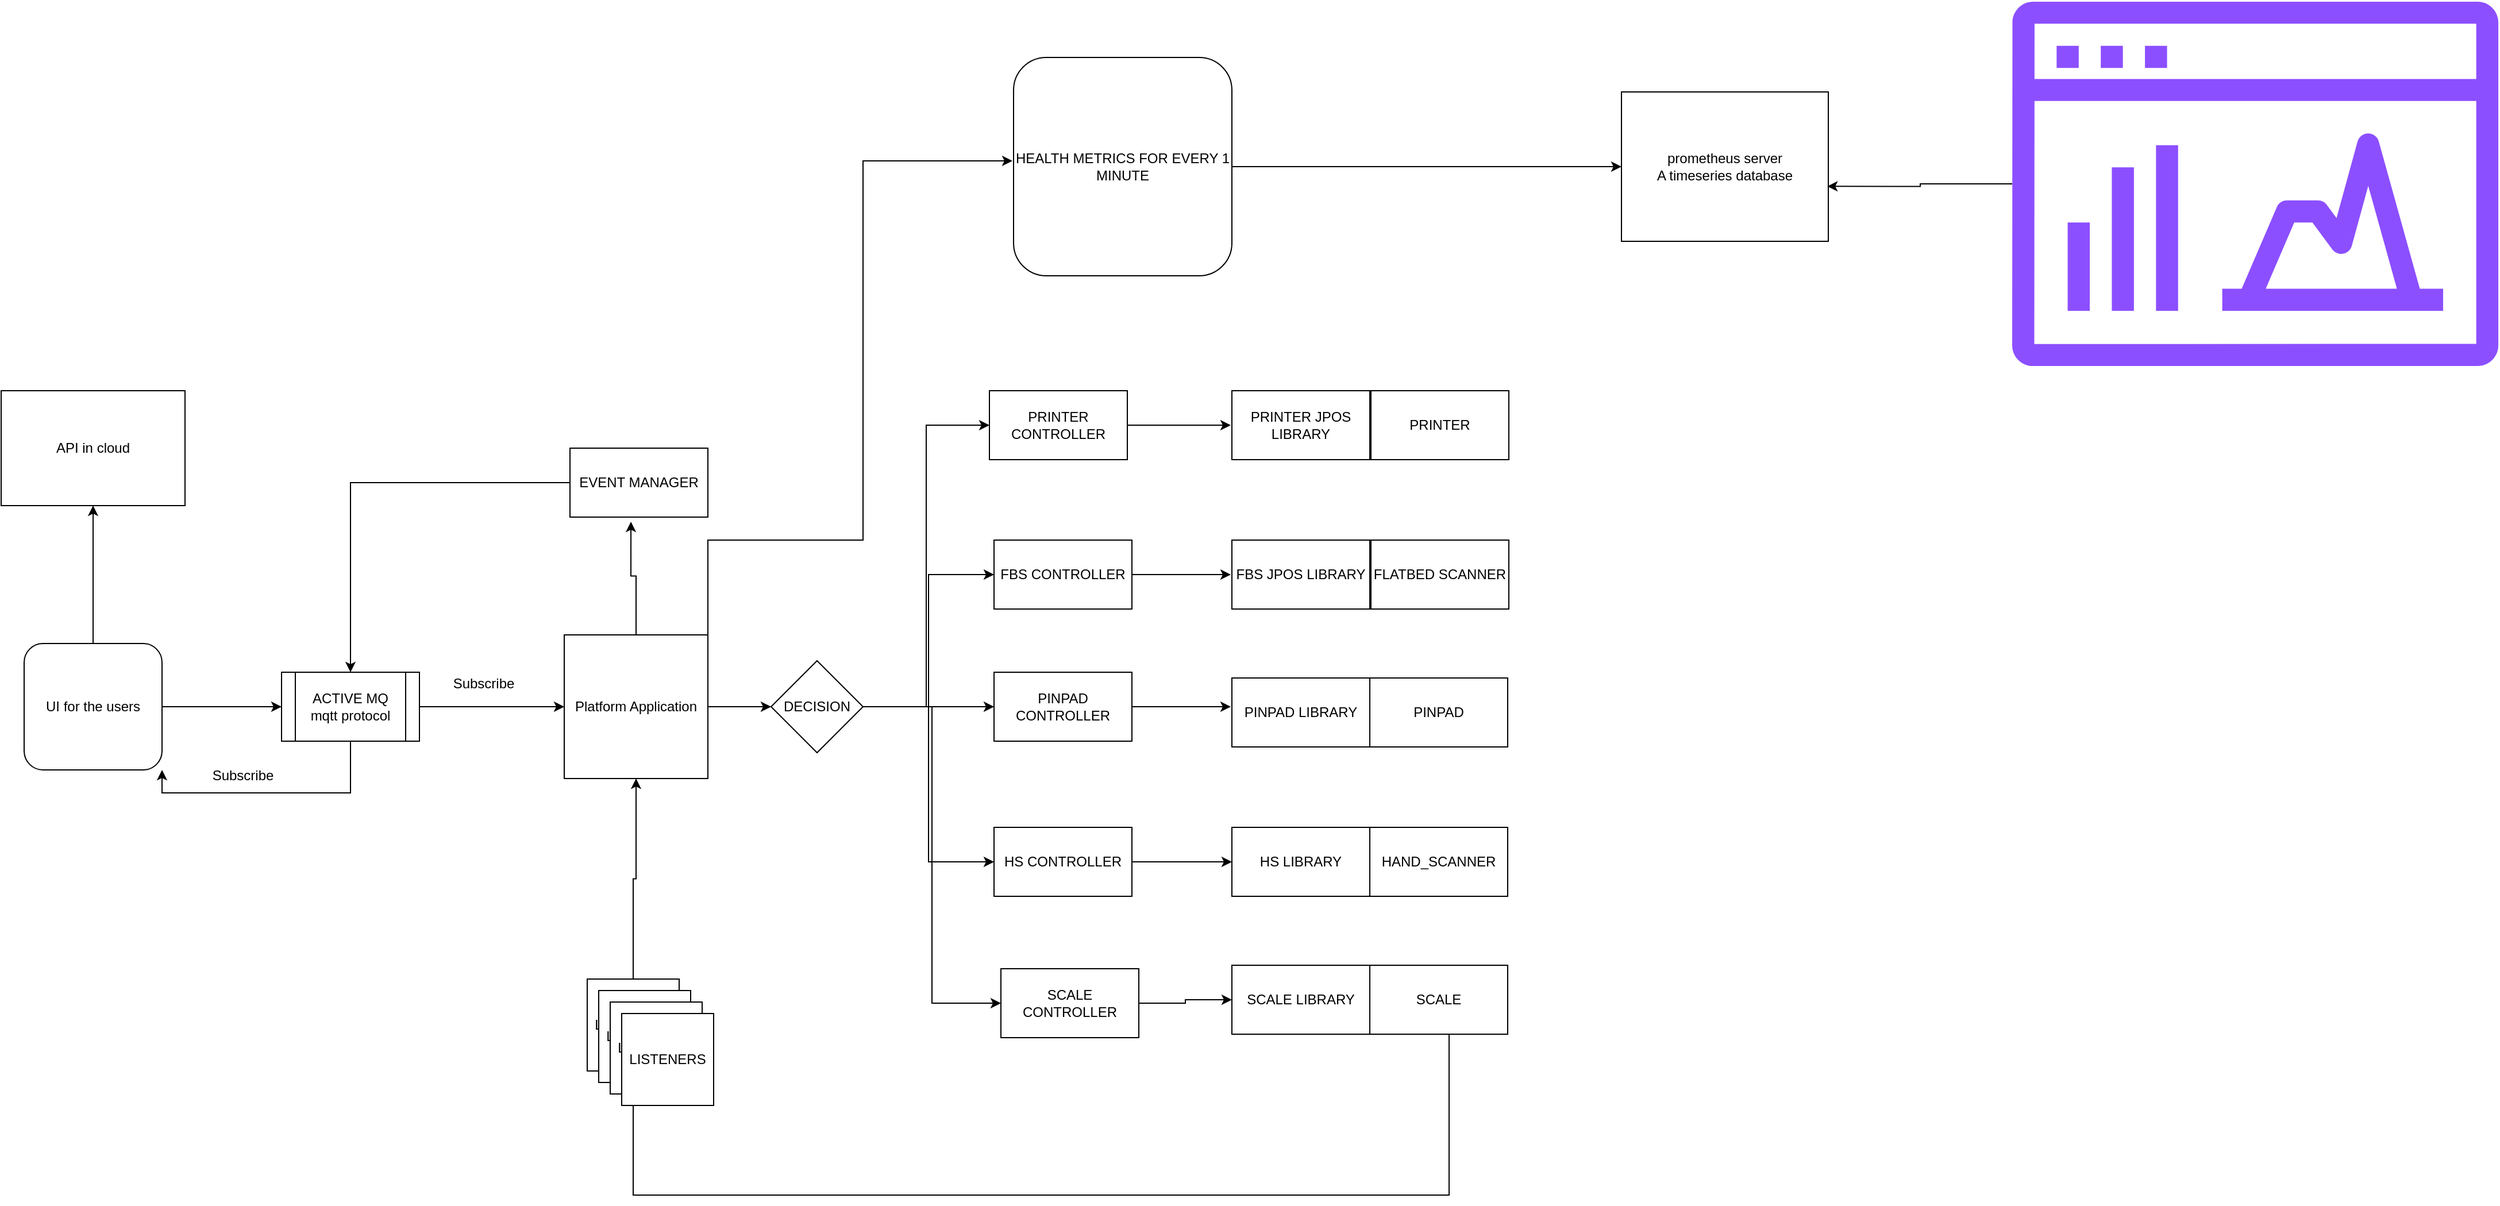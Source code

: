 <mxfile version="26.0.16">
  <diagram name="Page-1" id="nSmsi1j3GvldzIcnbuS9">
    <mxGraphModel dx="3180" dy="2936" grid="1" gridSize="10" guides="1" tooltips="1" connect="1" arrows="1" fold="1" page="1" pageScale="1" pageWidth="827" pageHeight="1169" math="0" shadow="0">
      <root>
        <mxCell id="0" />
        <mxCell id="1" parent="0" />
        <mxCell id="aGtyqD2hUkPDcmWUWlVZ-6" style="edgeStyle=orthogonalEdgeStyle;rounded=0;orthogonalLoop=1;jettySize=auto;html=1;entryX=0;entryY=0.5;entryDx=0;entryDy=0;" edge="1" parent="1" source="aGtyqD2hUkPDcmWUWlVZ-1" target="aGtyqD2hUkPDcmWUWlVZ-7">
          <mxGeometry relative="1" as="geometry">
            <mxPoint x="400" y="235" as="targetPoint" />
          </mxGeometry>
        </mxCell>
        <mxCell id="aGtyqD2hUkPDcmWUWlVZ-1" value="UI for the users" style="rounded=1;whiteSpace=wrap;html=1;" vertex="1" parent="1">
          <mxGeometry x="190" y="180" width="120" height="110" as="geometry" />
        </mxCell>
        <mxCell id="aGtyqD2hUkPDcmWUWlVZ-2" value="" style="endArrow=classic;html=1;rounded=0;exitX=0.5;exitY=0;exitDx=0;exitDy=0;entryX=0.5;entryY=1;entryDx=0;entryDy=0;" edge="1" parent="1" source="aGtyqD2hUkPDcmWUWlVZ-1" target="aGtyqD2hUkPDcmWUWlVZ-3">
          <mxGeometry width="50" height="50" relative="1" as="geometry">
            <mxPoint x="260" y="150" as="sourcePoint" />
            <mxPoint x="250" y="70" as="targetPoint" />
          </mxGeometry>
        </mxCell>
        <mxCell id="aGtyqD2hUkPDcmWUWlVZ-3" value="API in cloud" style="rounded=0;whiteSpace=wrap;html=1;" vertex="1" parent="1">
          <mxGeometry x="170" y="-40" width="160" height="100" as="geometry" />
        </mxCell>
        <mxCell id="aGtyqD2hUkPDcmWUWlVZ-10" style="edgeStyle=orthogonalEdgeStyle;rounded=0;orthogonalLoop=1;jettySize=auto;html=1;" edge="1" parent="1" source="aGtyqD2hUkPDcmWUWlVZ-7">
          <mxGeometry relative="1" as="geometry">
            <mxPoint x="660" y="235" as="targetPoint" />
          </mxGeometry>
        </mxCell>
        <mxCell id="aGtyqD2hUkPDcmWUWlVZ-50" style="edgeStyle=orthogonalEdgeStyle;rounded=0;orthogonalLoop=1;jettySize=auto;html=1;exitX=0.5;exitY=1;exitDx=0;exitDy=0;entryX=1;entryY=1;entryDx=0;entryDy=0;" edge="1" parent="1" source="aGtyqD2hUkPDcmWUWlVZ-7" target="aGtyqD2hUkPDcmWUWlVZ-1">
          <mxGeometry relative="1" as="geometry" />
        </mxCell>
        <mxCell id="aGtyqD2hUkPDcmWUWlVZ-7" value="ACTIVE MQ&lt;br&gt;mqtt protocol" style="shape=process;whiteSpace=wrap;html=1;backgroundOutline=1;" vertex="1" parent="1">
          <mxGeometry x="414" y="205" width="120" height="60" as="geometry" />
        </mxCell>
        <mxCell id="aGtyqD2hUkPDcmWUWlVZ-11" value="Subscribe" style="text;html=1;align=center;verticalAlign=middle;whiteSpace=wrap;rounded=0;" vertex="1" parent="1">
          <mxGeometry x="560" y="200" width="60" height="30" as="geometry" />
        </mxCell>
        <mxCell id="aGtyqD2hUkPDcmWUWlVZ-30" style="edgeStyle=orthogonalEdgeStyle;rounded=0;orthogonalLoop=1;jettySize=auto;html=1;entryX=0;entryY=0.5;entryDx=0;entryDy=0;" edge="1" parent="1" source="aGtyqD2hUkPDcmWUWlVZ-12" target="aGtyqD2hUkPDcmWUWlVZ-29">
          <mxGeometry relative="1" as="geometry" />
        </mxCell>
        <mxCell id="aGtyqD2hUkPDcmWUWlVZ-47" style="edgeStyle=orthogonalEdgeStyle;rounded=0;orthogonalLoop=1;jettySize=auto;html=1;entryX=0.442;entryY=1.067;entryDx=0;entryDy=0;entryPerimeter=0;" edge="1" parent="1" source="aGtyqD2hUkPDcmWUWlVZ-12" target="aGtyqD2hUkPDcmWUWlVZ-48">
          <mxGeometry relative="1" as="geometry">
            <mxPoint x="722.5" y="100" as="targetPoint" />
          </mxGeometry>
        </mxCell>
        <mxCell id="aGtyqD2hUkPDcmWUWlVZ-52" style="edgeStyle=orthogonalEdgeStyle;rounded=0;orthogonalLoop=1;jettySize=auto;html=1;exitX=1;exitY=0;exitDx=0;exitDy=0;" edge="1" parent="1" source="aGtyqD2hUkPDcmWUWlVZ-12">
          <mxGeometry relative="1" as="geometry">
            <mxPoint x="1050" y="-240" as="targetPoint" />
            <Array as="points">
              <mxPoint x="785" y="90" />
              <mxPoint x="920" y="90" />
              <mxPoint x="920" y="-240" />
            </Array>
          </mxGeometry>
        </mxCell>
        <mxCell id="aGtyqD2hUkPDcmWUWlVZ-12" value="Platform Application" style="whiteSpace=wrap;html=1;aspect=fixed;" vertex="1" parent="1">
          <mxGeometry x="660" y="172.5" width="125" height="125" as="geometry" />
        </mxCell>
        <mxCell id="aGtyqD2hUkPDcmWUWlVZ-23" value="" style="group" vertex="1" connectable="0" parent="1">
          <mxGeometry x="1241" y="-40" width="241" height="560" as="geometry" />
        </mxCell>
        <mxCell id="aGtyqD2hUkPDcmWUWlVZ-13" value="PRINTER" style="rounded=0;whiteSpace=wrap;html=1;" vertex="1" parent="aGtyqD2hUkPDcmWUWlVZ-23">
          <mxGeometry x="121" width="120" height="60" as="geometry" />
        </mxCell>
        <mxCell id="aGtyqD2hUkPDcmWUWlVZ-14" value="FLATBED SCANNER" style="rounded=0;whiteSpace=wrap;html=1;" vertex="1" parent="aGtyqD2hUkPDcmWUWlVZ-23">
          <mxGeometry x="121" y="130" width="120" height="60" as="geometry" />
        </mxCell>
        <mxCell id="aGtyqD2hUkPDcmWUWlVZ-15" value="PINPAD" style="rounded=0;whiteSpace=wrap;html=1;" vertex="1" parent="aGtyqD2hUkPDcmWUWlVZ-23">
          <mxGeometry x="120" y="250" width="120" height="60" as="geometry" />
        </mxCell>
        <mxCell id="aGtyqD2hUkPDcmWUWlVZ-16" value="HAND_SCANNER" style="rounded=0;whiteSpace=wrap;html=1;" vertex="1" parent="aGtyqD2hUkPDcmWUWlVZ-23">
          <mxGeometry x="120" y="380" width="120" height="60" as="geometry" />
        </mxCell>
        <mxCell id="aGtyqD2hUkPDcmWUWlVZ-17" value="SCALE" style="rounded=0;whiteSpace=wrap;html=1;" vertex="1" parent="aGtyqD2hUkPDcmWUWlVZ-23">
          <mxGeometry x="120" y="500" width="120" height="60" as="geometry" />
        </mxCell>
        <mxCell id="aGtyqD2hUkPDcmWUWlVZ-18" value="PRINTER JPOS LIBRARY" style="rounded=0;whiteSpace=wrap;html=1;" vertex="1" parent="aGtyqD2hUkPDcmWUWlVZ-23">
          <mxGeometry width="120" height="60" as="geometry" />
        </mxCell>
        <mxCell id="aGtyqD2hUkPDcmWUWlVZ-19" value="FBS JPOS LIBRARY" style="rounded=0;whiteSpace=wrap;html=1;" vertex="1" parent="aGtyqD2hUkPDcmWUWlVZ-23">
          <mxGeometry y="130" width="120" height="60" as="geometry" />
        </mxCell>
        <mxCell id="aGtyqD2hUkPDcmWUWlVZ-20" value="PINPAD LIBRARY" style="rounded=0;whiteSpace=wrap;html=1;" vertex="1" parent="aGtyqD2hUkPDcmWUWlVZ-23">
          <mxGeometry y="250" width="120" height="60" as="geometry" />
        </mxCell>
        <mxCell id="aGtyqD2hUkPDcmWUWlVZ-21" value="HS LIBRARY" style="rounded=0;whiteSpace=wrap;html=1;" vertex="1" parent="aGtyqD2hUkPDcmWUWlVZ-23">
          <mxGeometry y="380" width="120" height="60" as="geometry" />
        </mxCell>
        <mxCell id="aGtyqD2hUkPDcmWUWlVZ-22" value="SCALE LIBRARY" style="rounded=0;whiteSpace=wrap;html=1;" vertex="1" parent="aGtyqD2hUkPDcmWUWlVZ-23">
          <mxGeometry y="500" width="120" height="60" as="geometry" />
        </mxCell>
        <mxCell id="aGtyqD2hUkPDcmWUWlVZ-36" style="edgeStyle=orthogonalEdgeStyle;rounded=0;orthogonalLoop=1;jettySize=auto;html=1;" edge="1" parent="1" source="aGtyqD2hUkPDcmWUWlVZ-24">
          <mxGeometry relative="1" as="geometry">
            <mxPoint x="1240" y="-10" as="targetPoint" />
          </mxGeometry>
        </mxCell>
        <mxCell id="aGtyqD2hUkPDcmWUWlVZ-24" value="PRINTER CONTROLLER" style="rounded=0;whiteSpace=wrap;html=1;" vertex="1" parent="1">
          <mxGeometry x="1030" y="-40" width="120" height="60" as="geometry" />
        </mxCell>
        <mxCell id="aGtyqD2hUkPDcmWUWlVZ-37" style="edgeStyle=orthogonalEdgeStyle;rounded=0;orthogonalLoop=1;jettySize=auto;html=1;" edge="1" parent="1" source="aGtyqD2hUkPDcmWUWlVZ-25">
          <mxGeometry relative="1" as="geometry">
            <mxPoint x="1240" y="120" as="targetPoint" />
          </mxGeometry>
        </mxCell>
        <mxCell id="aGtyqD2hUkPDcmWUWlVZ-25" value="FBS CONTROLLER" style="rounded=0;whiteSpace=wrap;html=1;" vertex="1" parent="1">
          <mxGeometry x="1034" y="90" width="120" height="60" as="geometry" />
        </mxCell>
        <mxCell id="aGtyqD2hUkPDcmWUWlVZ-38" style="edgeStyle=orthogonalEdgeStyle;rounded=0;orthogonalLoop=1;jettySize=auto;html=1;" edge="1" parent="1" source="aGtyqD2hUkPDcmWUWlVZ-26">
          <mxGeometry relative="1" as="geometry">
            <mxPoint x="1240" y="235" as="targetPoint" />
          </mxGeometry>
        </mxCell>
        <mxCell id="aGtyqD2hUkPDcmWUWlVZ-26" value="PINPAD CONTROLLER" style="rounded=0;whiteSpace=wrap;html=1;" vertex="1" parent="1">
          <mxGeometry x="1034" y="205" width="120" height="60" as="geometry" />
        </mxCell>
        <mxCell id="aGtyqD2hUkPDcmWUWlVZ-39" style="edgeStyle=orthogonalEdgeStyle;rounded=0;orthogonalLoop=1;jettySize=auto;html=1;entryX=0;entryY=0.5;entryDx=0;entryDy=0;" edge="1" parent="1" source="aGtyqD2hUkPDcmWUWlVZ-27" target="aGtyqD2hUkPDcmWUWlVZ-21">
          <mxGeometry relative="1" as="geometry" />
        </mxCell>
        <mxCell id="aGtyqD2hUkPDcmWUWlVZ-27" value="HS CONTROLLER" style="rounded=0;whiteSpace=wrap;html=1;" vertex="1" parent="1">
          <mxGeometry x="1034" y="340" width="120" height="60" as="geometry" />
        </mxCell>
        <mxCell id="aGtyqD2hUkPDcmWUWlVZ-40" style="edgeStyle=orthogonalEdgeStyle;rounded=0;orthogonalLoop=1;jettySize=auto;html=1;entryX=0;entryY=0.5;entryDx=0;entryDy=0;" edge="1" parent="1" source="aGtyqD2hUkPDcmWUWlVZ-28" target="aGtyqD2hUkPDcmWUWlVZ-22">
          <mxGeometry relative="1" as="geometry" />
        </mxCell>
        <mxCell id="aGtyqD2hUkPDcmWUWlVZ-28" value="SCALE CONTROLLER" style="rounded=0;whiteSpace=wrap;html=1;" vertex="1" parent="1">
          <mxGeometry x="1040" y="463" width="120" height="60" as="geometry" />
        </mxCell>
        <mxCell id="aGtyqD2hUkPDcmWUWlVZ-31" style="edgeStyle=orthogonalEdgeStyle;rounded=0;orthogonalLoop=1;jettySize=auto;html=1;entryX=0;entryY=0.5;entryDx=0;entryDy=0;" edge="1" parent="1" source="aGtyqD2hUkPDcmWUWlVZ-29" target="aGtyqD2hUkPDcmWUWlVZ-24">
          <mxGeometry relative="1" as="geometry" />
        </mxCell>
        <mxCell id="aGtyqD2hUkPDcmWUWlVZ-32" style="edgeStyle=orthogonalEdgeStyle;rounded=0;orthogonalLoop=1;jettySize=auto;html=1;exitX=1;exitY=0.5;exitDx=0;exitDy=0;entryX=0;entryY=0.5;entryDx=0;entryDy=0;" edge="1" parent="1" source="aGtyqD2hUkPDcmWUWlVZ-29" target="aGtyqD2hUkPDcmWUWlVZ-25">
          <mxGeometry relative="1" as="geometry" />
        </mxCell>
        <mxCell id="aGtyqD2hUkPDcmWUWlVZ-33" style="edgeStyle=orthogonalEdgeStyle;rounded=0;orthogonalLoop=1;jettySize=auto;html=1;exitX=1;exitY=0.5;exitDx=0;exitDy=0;entryX=0;entryY=0.5;entryDx=0;entryDy=0;" edge="1" parent="1" source="aGtyqD2hUkPDcmWUWlVZ-29" target="aGtyqD2hUkPDcmWUWlVZ-26">
          <mxGeometry relative="1" as="geometry" />
        </mxCell>
        <mxCell id="aGtyqD2hUkPDcmWUWlVZ-34" style="edgeStyle=orthogonalEdgeStyle;rounded=0;orthogonalLoop=1;jettySize=auto;html=1;exitX=1;exitY=0.5;exitDx=0;exitDy=0;entryX=0;entryY=0.5;entryDx=0;entryDy=0;" edge="1" parent="1" source="aGtyqD2hUkPDcmWUWlVZ-29" target="aGtyqD2hUkPDcmWUWlVZ-27">
          <mxGeometry relative="1" as="geometry" />
        </mxCell>
        <mxCell id="aGtyqD2hUkPDcmWUWlVZ-35" style="edgeStyle=orthogonalEdgeStyle;rounded=0;orthogonalLoop=1;jettySize=auto;html=1;exitX=1;exitY=0.5;exitDx=0;exitDy=0;entryX=0;entryY=0.5;entryDx=0;entryDy=0;" edge="1" parent="1" source="aGtyqD2hUkPDcmWUWlVZ-29" target="aGtyqD2hUkPDcmWUWlVZ-28">
          <mxGeometry relative="1" as="geometry" />
        </mxCell>
        <mxCell id="aGtyqD2hUkPDcmWUWlVZ-29" value="DECISION" style="rhombus;whiteSpace=wrap;html=1;" vertex="1" parent="1">
          <mxGeometry x="840" y="195" width="80" height="80" as="geometry" />
        </mxCell>
        <mxCell id="aGtyqD2hUkPDcmWUWlVZ-46" style="edgeStyle=orthogonalEdgeStyle;rounded=0;orthogonalLoop=1;jettySize=auto;html=1;entryX=0.5;entryY=1;entryDx=0;entryDy=0;" edge="1" parent="1" source="aGtyqD2hUkPDcmWUWlVZ-42" target="aGtyqD2hUkPDcmWUWlVZ-12">
          <mxGeometry relative="1" as="geometry" />
        </mxCell>
        <mxCell id="aGtyqD2hUkPDcmWUWlVZ-42" value="LISTENERS" style="whiteSpace=wrap;html=1;aspect=fixed;" vertex="1" parent="1">
          <mxGeometry x="680" y="472" width="80" height="80" as="geometry" />
        </mxCell>
        <mxCell id="aGtyqD2hUkPDcmWUWlVZ-41" style="edgeStyle=orthogonalEdgeStyle;rounded=0;orthogonalLoop=1;jettySize=auto;html=1;entryX=0.5;entryY=1;entryDx=0;entryDy=0;" edge="1" parent="1" source="aGtyqD2hUkPDcmWUWlVZ-17" target="aGtyqD2hUkPDcmWUWlVZ-42">
          <mxGeometry relative="1" as="geometry">
            <mxPoint x="720" y="512" as="targetPoint" />
            <Array as="points">
              <mxPoint x="1430" y="660" />
              <mxPoint x="720" y="660" />
            </Array>
          </mxGeometry>
        </mxCell>
        <mxCell id="aGtyqD2hUkPDcmWUWlVZ-43" value="LISTENERS" style="whiteSpace=wrap;html=1;aspect=fixed;" vertex="1" parent="1">
          <mxGeometry x="690" y="482" width="80" height="80" as="geometry" />
        </mxCell>
        <mxCell id="aGtyqD2hUkPDcmWUWlVZ-44" value="LISTENERS" style="whiteSpace=wrap;html=1;aspect=fixed;" vertex="1" parent="1">
          <mxGeometry x="700" y="492" width="80" height="80" as="geometry" />
        </mxCell>
        <mxCell id="aGtyqD2hUkPDcmWUWlVZ-45" value="LISTENERS" style="whiteSpace=wrap;html=1;aspect=fixed;" vertex="1" parent="1">
          <mxGeometry x="710" y="502" width="80" height="80" as="geometry" />
        </mxCell>
        <mxCell id="aGtyqD2hUkPDcmWUWlVZ-49" style="edgeStyle=orthogonalEdgeStyle;rounded=0;orthogonalLoop=1;jettySize=auto;html=1;exitX=0;exitY=0.5;exitDx=0;exitDy=0;entryX=0.5;entryY=0;entryDx=0;entryDy=0;" edge="1" parent="1" source="aGtyqD2hUkPDcmWUWlVZ-48" target="aGtyqD2hUkPDcmWUWlVZ-7">
          <mxGeometry relative="1" as="geometry" />
        </mxCell>
        <mxCell id="aGtyqD2hUkPDcmWUWlVZ-48" value="EVENT MANAGER" style="rounded=0;whiteSpace=wrap;html=1;" vertex="1" parent="1">
          <mxGeometry x="665" y="10" width="120" height="60" as="geometry" />
        </mxCell>
        <mxCell id="aGtyqD2hUkPDcmWUWlVZ-51" value="Subscribe" style="text;html=1;align=center;verticalAlign=middle;resizable=0;points=[];autosize=1;strokeColor=none;fillColor=none;" vertex="1" parent="1">
          <mxGeometry x="340" y="280" width="80" height="30" as="geometry" />
        </mxCell>
        <mxCell id="aGtyqD2hUkPDcmWUWlVZ-56" style="edgeStyle=orthogonalEdgeStyle;rounded=0;orthogonalLoop=1;jettySize=auto;html=1;entryX=0;entryY=0.5;entryDx=0;entryDy=0;" edge="1" parent="1" source="aGtyqD2hUkPDcmWUWlVZ-53" target="aGtyqD2hUkPDcmWUWlVZ-57">
          <mxGeometry relative="1" as="geometry">
            <mxPoint x="1560" y="-235.0" as="targetPoint" />
          </mxGeometry>
        </mxCell>
        <mxCell id="aGtyqD2hUkPDcmWUWlVZ-53" value="HEALTH METRICS FOR EVERY 1 MINUTE" style="rounded=1;whiteSpace=wrap;html=1;" vertex="1" parent="1">
          <mxGeometry x="1051" y="-330" width="190" height="190" as="geometry" />
        </mxCell>
        <mxCell id="aGtyqD2hUkPDcmWUWlVZ-57" value="prometheus server&lt;br&gt;A timeseries database" style="rounded=0;whiteSpace=wrap;html=1;" vertex="1" parent="1">
          <mxGeometry x="1580" y="-300" width="180" height="130" as="geometry" />
        </mxCell>
        <mxCell id="aGtyqD2hUkPDcmWUWlVZ-58" value="" style="sketch=0;outlineConnect=0;fontColor=#232F3E;gradientColor=none;fillColor=#8C4FFF;strokeColor=none;dashed=0;verticalLabelPosition=bottom;verticalAlign=top;align=center;html=1;fontSize=12;fontStyle=0;aspect=fixed;pointerEvents=1;shape=mxgraph.aws4.opensearch_dashboards;" vertex="1" parent="1">
          <mxGeometry x="1920" y="-380" width="423.05" height="320" as="geometry" />
        </mxCell>
        <mxCell id="aGtyqD2hUkPDcmWUWlVZ-59" style="edgeStyle=orthogonalEdgeStyle;rounded=0;orthogonalLoop=1;jettySize=auto;html=1;entryX=0.995;entryY=0.632;entryDx=0;entryDy=0;entryPerimeter=0;" edge="1" parent="1" source="aGtyqD2hUkPDcmWUWlVZ-58" target="aGtyqD2hUkPDcmWUWlVZ-57">
          <mxGeometry relative="1" as="geometry" />
        </mxCell>
      </root>
    </mxGraphModel>
  </diagram>
</mxfile>

